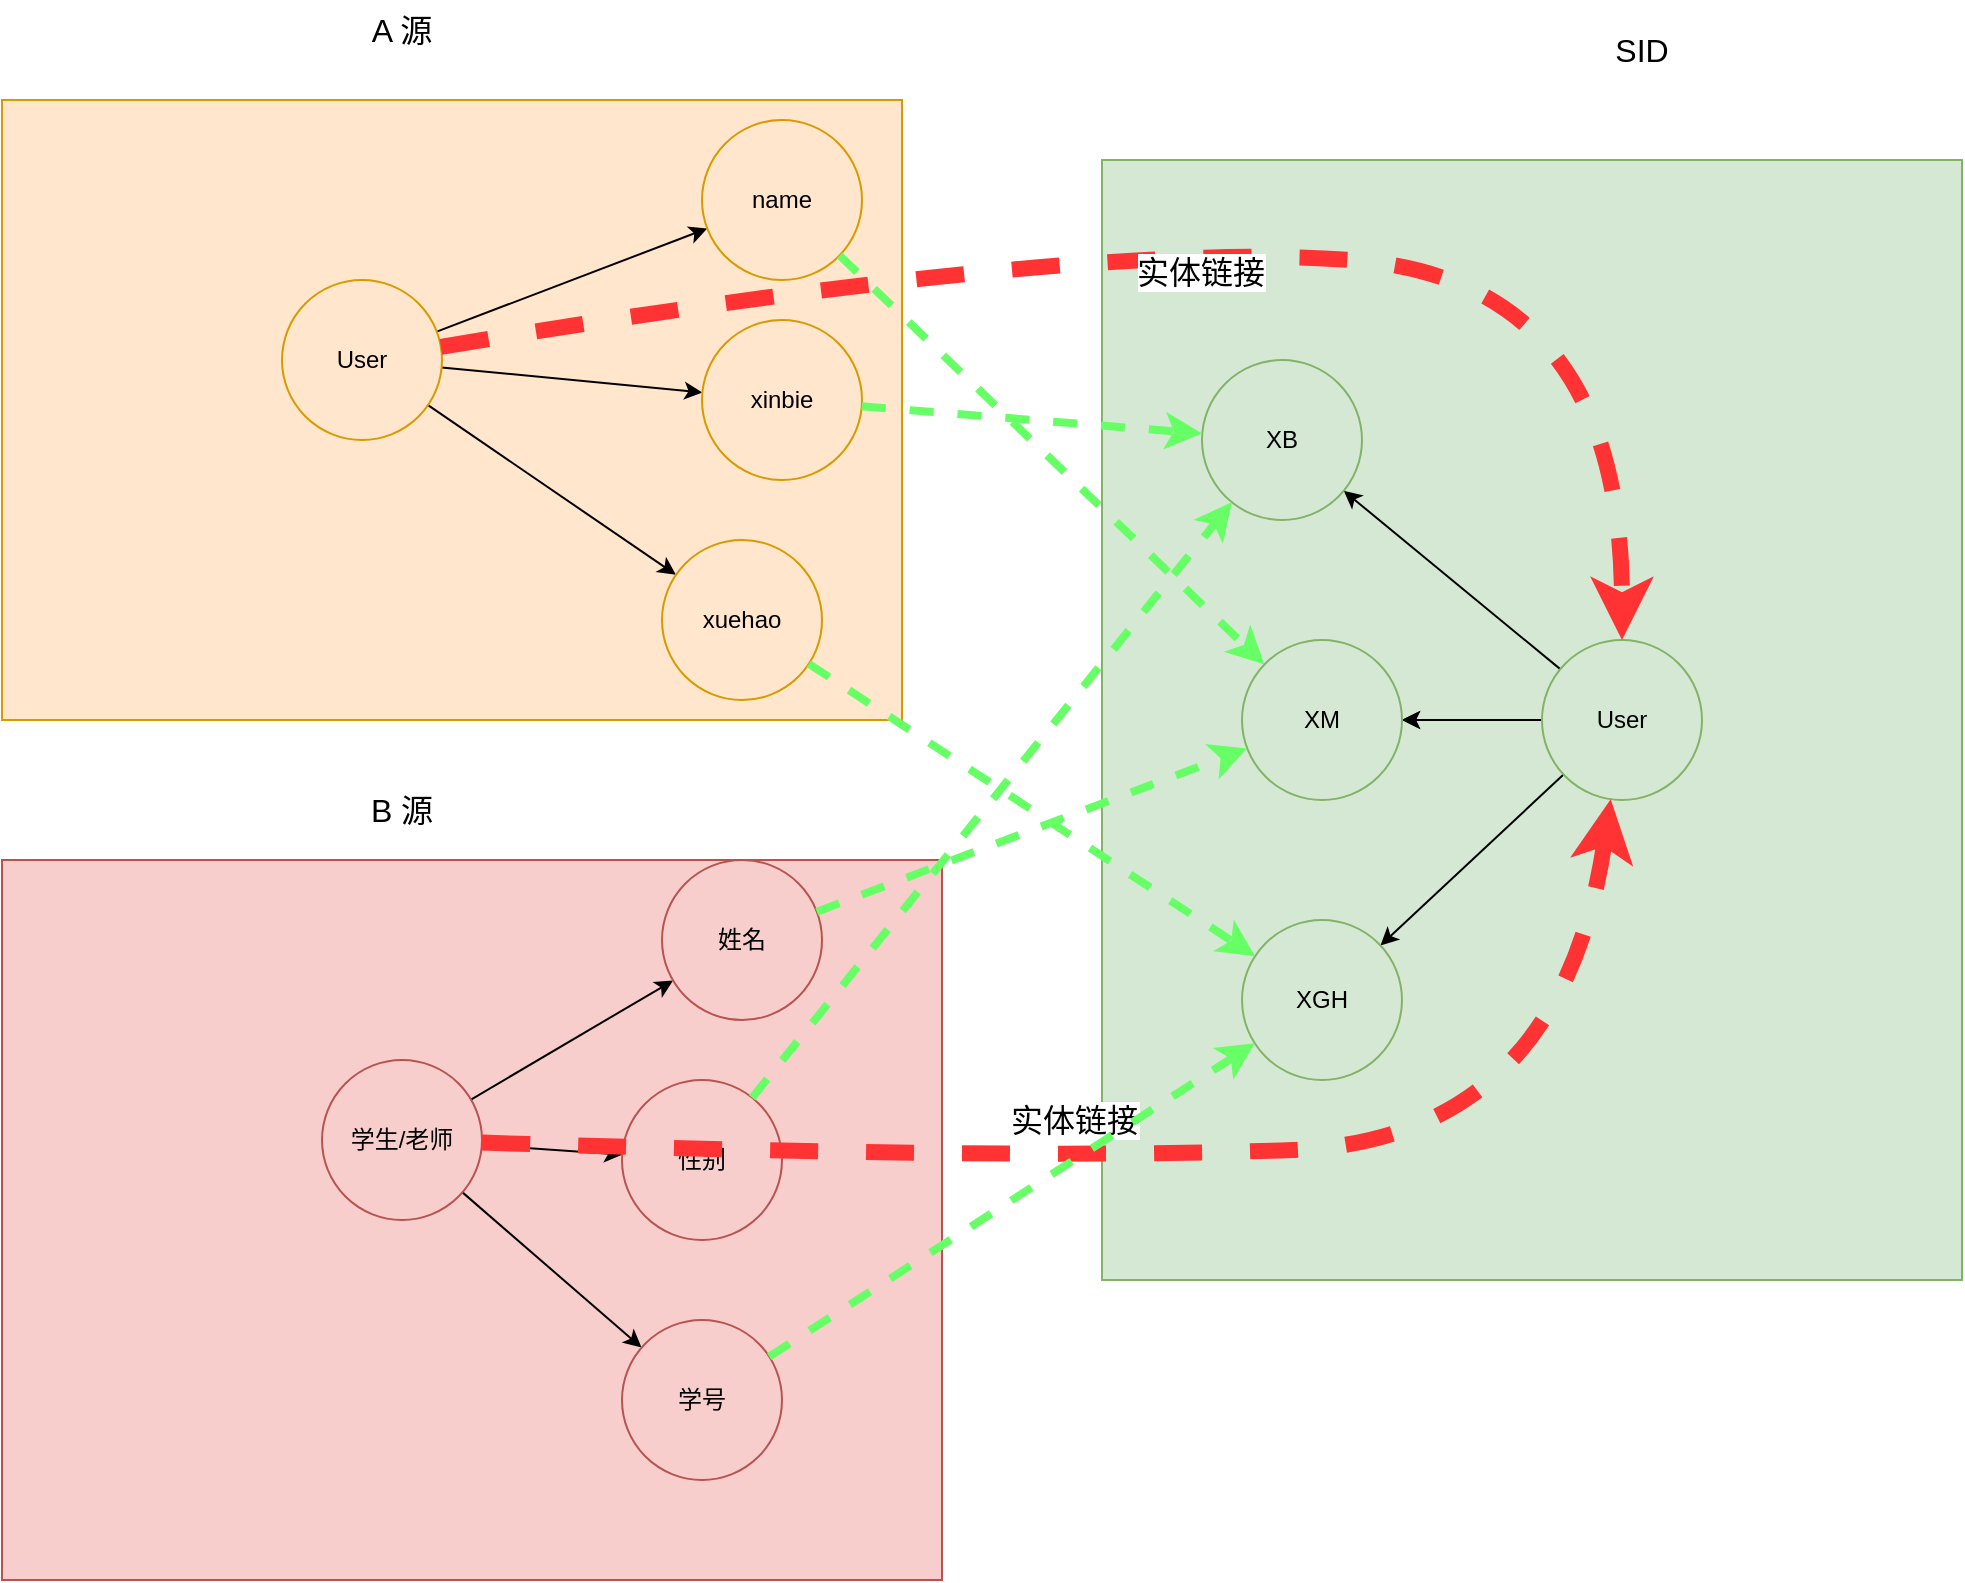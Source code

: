<mxfile version="20.1.1" type="github">
  <diagram id="TjTDhroIT3lP44HjiIO4" name="第 1 页">
    <mxGraphModel dx="1260" dy="856" grid="0" gridSize="10" guides="0" tooltips="1" connect="1" arrows="1" fold="1" page="1" pageScale="1" pageWidth="827" pageHeight="1169" math="0" shadow="0">
      <root>
        <mxCell id="0" />
        <mxCell id="1" parent="0" />
        <mxCell id="P6r-19Y9rercEipICCG8-2" value="" style="rounded=0;whiteSpace=wrap;html=1;fillColor=#ffe6cc;strokeColor=#d79b00;" vertex="1" parent="1">
          <mxGeometry x="30" y="80" width="450" height="310" as="geometry" />
        </mxCell>
        <mxCell id="P6r-19Y9rercEipICCG8-18" value="" style="rounded=0;orthogonalLoop=1;jettySize=auto;html=1;" edge="1" parent="1" source="P6r-19Y9rercEipICCG8-1" target="P6r-19Y9rercEipICCG8-9">
          <mxGeometry relative="1" as="geometry" />
        </mxCell>
        <mxCell id="P6r-19Y9rercEipICCG8-20" value="" style="rounded=0;orthogonalLoop=1;jettySize=auto;html=1;" edge="1" parent="1" source="P6r-19Y9rercEipICCG8-1" target="P6r-19Y9rercEipICCG8-19">
          <mxGeometry relative="1" as="geometry" />
        </mxCell>
        <mxCell id="P6r-19Y9rercEipICCG8-22" style="rounded=0;orthogonalLoop=1;jettySize=auto;html=1;" edge="1" parent="1" source="P6r-19Y9rercEipICCG8-1" target="P6r-19Y9rercEipICCG8-21">
          <mxGeometry relative="1" as="geometry" />
        </mxCell>
        <mxCell id="P6r-19Y9rercEipICCG8-1" value="User" style="ellipse;whiteSpace=wrap;html=1;aspect=fixed;fillColor=#ffe6cc;strokeColor=#d79b00;" vertex="1" parent="1">
          <mxGeometry x="170" y="170" width="80" height="80" as="geometry" />
        </mxCell>
        <mxCell id="P6r-19Y9rercEipICCG8-3" value="&lt;font style=&quot;font-size: 16px;&quot;&gt;A 源&lt;/font&gt;" style="text;html=1;strokeColor=none;fillColor=none;align=center;verticalAlign=middle;whiteSpace=wrap;rounded=0;" vertex="1" parent="1">
          <mxGeometry x="200" y="30" width="60" height="30" as="geometry" />
        </mxCell>
        <mxCell id="P6r-19Y9rercEipICCG8-4" value="" style="rounded=0;whiteSpace=wrap;html=1;fillColor=#f8cecc;strokeColor=#b85450;" vertex="1" parent="1">
          <mxGeometry x="30" y="460" width="470" height="360" as="geometry" />
        </mxCell>
        <mxCell id="P6r-19Y9rercEipICCG8-5" value="&lt;font style=&quot;font-size: 16px;&quot;&gt;B 源&lt;/font&gt;" style="text;html=1;strokeColor=none;fillColor=none;align=center;verticalAlign=middle;whiteSpace=wrap;rounded=0;" vertex="1" parent="1">
          <mxGeometry x="200" y="420" width="60" height="30" as="geometry" />
        </mxCell>
        <mxCell id="P6r-19Y9rercEipICCG8-6" value="" style="rounded=0;whiteSpace=wrap;html=1;fillColor=#d5e8d4;strokeColor=#82b366;" vertex="1" parent="1">
          <mxGeometry x="580" y="110" width="430" height="560" as="geometry" />
        </mxCell>
        <mxCell id="P6r-19Y9rercEipICCG8-7" value="&lt;font style=&quot;font-size: 16px;&quot;&gt;SID&lt;/font&gt;" style="text;html=1;strokeColor=none;fillColor=none;align=center;verticalAlign=middle;whiteSpace=wrap;rounded=0;" vertex="1" parent="1">
          <mxGeometry x="820" y="40" width="60" height="30" as="geometry" />
        </mxCell>
        <mxCell id="P6r-19Y9rercEipICCG8-12" value="" style="rounded=0;orthogonalLoop=1;jettySize=auto;html=1;" edge="1" parent="1" source="P6r-19Y9rercEipICCG8-8" target="P6r-19Y9rercEipICCG8-11">
          <mxGeometry relative="1" as="geometry" />
        </mxCell>
        <mxCell id="P6r-19Y9rercEipICCG8-17" value="" style="rounded=0;orthogonalLoop=1;jettySize=auto;html=1;" edge="1" parent="1" source="P6r-19Y9rercEipICCG8-8" target="P6r-19Y9rercEipICCG8-16">
          <mxGeometry relative="1" as="geometry" />
        </mxCell>
        <mxCell id="P6r-19Y9rercEipICCG8-26" value="" style="rounded=0;orthogonalLoop=1;jettySize=auto;html=1;" edge="1" parent="1" source="P6r-19Y9rercEipICCG8-8" target="P6r-19Y9rercEipICCG8-25">
          <mxGeometry relative="1" as="geometry" />
        </mxCell>
        <mxCell id="P6r-19Y9rercEipICCG8-8" value="学生/老师" style="ellipse;whiteSpace=wrap;html=1;aspect=fixed;fillColor=#f8cecc;strokeColor=#b85450;" vertex="1" parent="1">
          <mxGeometry x="190" y="560" width="80" height="80" as="geometry" />
        </mxCell>
        <mxCell id="P6r-19Y9rercEipICCG8-9" value="name" style="ellipse;whiteSpace=wrap;html=1;aspect=fixed;fillColor=#ffe6cc;strokeColor=#d79b00;" vertex="1" parent="1">
          <mxGeometry x="380" y="90" width="80" height="80" as="geometry" />
        </mxCell>
        <mxCell id="P6r-19Y9rercEipICCG8-11" value="姓名" style="ellipse;whiteSpace=wrap;html=1;aspect=fixed;fillColor=#f8cecc;strokeColor=#b85450;" vertex="1" parent="1">
          <mxGeometry x="360" y="460" width="80" height="80" as="geometry" />
        </mxCell>
        <mxCell id="P6r-19Y9rercEipICCG8-15" value="" style="rounded=0;orthogonalLoop=1;jettySize=auto;html=1;" edge="1" parent="1" source="P6r-19Y9rercEipICCG8-13" target="P6r-19Y9rercEipICCG8-14">
          <mxGeometry relative="1" as="geometry" />
        </mxCell>
        <mxCell id="P6r-19Y9rercEipICCG8-28" value="" style="rounded=0;orthogonalLoop=1;jettySize=auto;html=1;" edge="1" parent="1" source="P6r-19Y9rercEipICCG8-13" target="P6r-19Y9rercEipICCG8-27">
          <mxGeometry relative="1" as="geometry" />
        </mxCell>
        <mxCell id="P6r-19Y9rercEipICCG8-29" value="" style="rounded=0;orthogonalLoop=1;jettySize=auto;html=1;" edge="1" parent="1" source="P6r-19Y9rercEipICCG8-13" target="P6r-19Y9rercEipICCG8-14">
          <mxGeometry relative="1" as="geometry" />
        </mxCell>
        <mxCell id="P6r-19Y9rercEipICCG8-31" value="" style="rounded=0;orthogonalLoop=1;jettySize=auto;html=1;" edge="1" parent="1" source="P6r-19Y9rercEipICCG8-13" target="P6r-19Y9rercEipICCG8-30">
          <mxGeometry relative="1" as="geometry" />
        </mxCell>
        <mxCell id="P6r-19Y9rercEipICCG8-13" value="User" style="ellipse;whiteSpace=wrap;html=1;aspect=fixed;fillColor=#d5e8d4;strokeColor=#82b366;" vertex="1" parent="1">
          <mxGeometry x="800" y="350" width="80" height="80" as="geometry" />
        </mxCell>
        <mxCell id="P6r-19Y9rercEipICCG8-14" value="XM" style="ellipse;whiteSpace=wrap;html=1;aspect=fixed;fillColor=#d5e8d4;strokeColor=#82b366;" vertex="1" parent="1">
          <mxGeometry x="650" y="350" width="80" height="80" as="geometry" />
        </mxCell>
        <mxCell id="P6r-19Y9rercEipICCG8-16" value="学号" style="ellipse;whiteSpace=wrap;html=1;aspect=fixed;fillColor=#f8cecc;strokeColor=#b85450;" vertex="1" parent="1">
          <mxGeometry x="340" y="690" width="80" height="80" as="geometry" />
        </mxCell>
        <mxCell id="P6r-19Y9rercEipICCG8-19" value="xuehao" style="ellipse;whiteSpace=wrap;html=1;aspect=fixed;fillColor=#ffe6cc;strokeColor=#d79b00;" vertex="1" parent="1">
          <mxGeometry x="360" y="300" width="80" height="80" as="geometry" />
        </mxCell>
        <mxCell id="P6r-19Y9rercEipICCG8-21" value="xinbie" style="ellipse;whiteSpace=wrap;html=1;aspect=fixed;fillColor=#ffe6cc;strokeColor=#d79b00;" vertex="1" parent="1">
          <mxGeometry x="380" y="190" width="80" height="80" as="geometry" />
        </mxCell>
        <mxCell id="P6r-19Y9rercEipICCG8-25" value="性别" style="ellipse;whiteSpace=wrap;html=1;aspect=fixed;fillColor=#f8cecc;strokeColor=#b85450;" vertex="1" parent="1">
          <mxGeometry x="340" y="570" width="80" height="80" as="geometry" />
        </mxCell>
        <mxCell id="P6r-19Y9rercEipICCG8-27" value="XGH" style="ellipse;whiteSpace=wrap;html=1;aspect=fixed;fillColor=#d5e8d4;strokeColor=#82b366;" vertex="1" parent="1">
          <mxGeometry x="650" y="490" width="80" height="80" as="geometry" />
        </mxCell>
        <mxCell id="P6r-19Y9rercEipICCG8-30" value="XB" style="ellipse;whiteSpace=wrap;html=1;aspect=fixed;fillColor=#d5e8d4;strokeColor=#82b366;" vertex="1" parent="1">
          <mxGeometry x="630" y="210" width="80" height="80" as="geometry" />
        </mxCell>
        <mxCell id="P6r-19Y9rercEipICCG8-32" value="" style="endArrow=classic;html=1;fontSize=16;curved=1;strokeColor=#FF3333;dashed=1;strokeWidth=8;" edge="1" parent="1" source="P6r-19Y9rercEipICCG8-1" target="P6r-19Y9rercEipICCG8-13">
          <mxGeometry width="50" height="50" relative="1" as="geometry">
            <mxPoint x="140" y="80" as="sourcePoint" />
            <mxPoint x="190" y="30" as="targetPoint" />
            <Array as="points">
              <mxPoint x="570" y="150" />
              <mxPoint x="840" y="170" />
            </Array>
          </mxGeometry>
        </mxCell>
        <mxCell id="P6r-19Y9rercEipICCG8-40" value="实体链接" style="edgeLabel;html=1;align=center;verticalAlign=middle;resizable=0;points=[];fontSize=16;" vertex="1" connectable="0" parent="P6r-19Y9rercEipICCG8-32">
          <mxGeometry x="-0.007" y="-11" relative="1" as="geometry">
            <mxPoint as="offset" />
          </mxGeometry>
        </mxCell>
        <mxCell id="P6r-19Y9rercEipICCG8-33" value="" style="endArrow=classic;html=1;fontSize=16;curved=1;strokeColor=#FF3333;dashed=1;strokeWidth=8;" edge="1" parent="1" source="P6r-19Y9rercEipICCG8-8" target="P6r-19Y9rercEipICCG8-13">
          <mxGeometry width="50" height="50" relative="1" as="geometry">
            <mxPoint x="258.468" y="230.964" as="sourcePoint" />
            <mxPoint x="811.539" y="389.011" as="targetPoint" />
            <Array as="points">
              <mxPoint x="540" y="610" />
              <mxPoint x="810" y="600" />
            </Array>
          </mxGeometry>
        </mxCell>
        <mxCell id="P6r-19Y9rercEipICCG8-41" value="实体链接" style="edgeLabel;html=1;align=center;verticalAlign=middle;resizable=0;points=[];fontSize=16;" vertex="1" connectable="0" parent="P6r-19Y9rercEipICCG8-33">
          <mxGeometry x="-0.167" y="19" relative="1" as="geometry">
            <mxPoint as="offset" />
          </mxGeometry>
        </mxCell>
        <mxCell id="P6r-19Y9rercEipICCG8-34" value="" style="endArrow=classic;html=1;fontSize=16;strokeColor=#66FF66;dashed=1;strokeWidth=4;" edge="1" parent="1" source="P6r-19Y9rercEipICCG8-11" target="P6r-19Y9rercEipICCG8-14">
          <mxGeometry width="50" height="50" relative="1" as="geometry">
            <mxPoint x="279.922" y="612.495" as="sourcePoint" />
            <mxPoint x="821.539" y="399.011" as="targetPoint" />
          </mxGeometry>
        </mxCell>
        <mxCell id="P6r-19Y9rercEipICCG8-35" value="" style="endArrow=classic;html=1;fontSize=16;strokeColor=#66FF66;dashed=1;strokeWidth=4;rounded=1;" edge="1" parent="1" source="P6r-19Y9rercEipICCG8-16" target="P6r-19Y9rercEipICCG8-27">
          <mxGeometry width="50" height="50" relative="1" as="geometry">
            <mxPoint x="407.947" y="527.351" as="sourcePoint" />
            <mxPoint x="644.223" y="417.889" as="targetPoint" />
          </mxGeometry>
        </mxCell>
        <mxCell id="P6r-19Y9rercEipICCG8-36" value="" style="endArrow=classic;html=1;fontSize=16;strokeColor=#66FF66;dashed=1;strokeWidth=4;" edge="1" parent="1" source="P6r-19Y9rercEipICCG8-25" target="P6r-19Y9rercEipICCG8-30">
          <mxGeometry width="50" height="50" relative="1" as="geometry">
            <mxPoint x="406.473" y="523.577" as="sourcePoint" />
            <mxPoint x="643.545" y="416.463" as="targetPoint" />
          </mxGeometry>
        </mxCell>
        <mxCell id="P6r-19Y9rercEipICCG8-37" value="" style="endArrow=classic;html=1;fontSize=16;strokeColor=#66FF66;dashed=1;strokeWidth=4;" edge="1" parent="1" source="P6r-19Y9rercEipICCG8-21" target="P6r-19Y9rercEipICCG8-30">
          <mxGeometry width="50" height="50" relative="1" as="geometry">
            <mxPoint x="416.473" y="533.577" as="sourcePoint" />
            <mxPoint x="653.545" y="426.463" as="targetPoint" />
          </mxGeometry>
        </mxCell>
        <mxCell id="P6r-19Y9rercEipICCG8-38" value="" style="endArrow=classic;html=1;fontSize=16;strokeColor=#66FF66;dashed=1;strokeWidth=4;" edge="1" parent="1" source="P6r-19Y9rercEipICCG8-19" target="P6r-19Y9rercEipICCG8-27">
          <mxGeometry width="50" height="50" relative="1" as="geometry">
            <mxPoint x="426.473" y="543.577" as="sourcePoint" />
            <mxPoint x="663.545" y="436.463" as="targetPoint" />
          </mxGeometry>
        </mxCell>
        <mxCell id="P6r-19Y9rercEipICCG8-39" value="" style="endArrow=classic;html=1;fontSize=16;strokeColor=#66FF66;dashed=1;strokeWidth=4;" edge="1" parent="1" source="P6r-19Y9rercEipICCG8-9" target="P6r-19Y9rercEipICCG8-14">
          <mxGeometry width="50" height="50" relative="1" as="geometry">
            <mxPoint x="379.917" y="307.42" as="sourcePoint" />
            <mxPoint x="760.085" y="282.603" as="targetPoint" />
          </mxGeometry>
        </mxCell>
      </root>
    </mxGraphModel>
  </diagram>
</mxfile>
